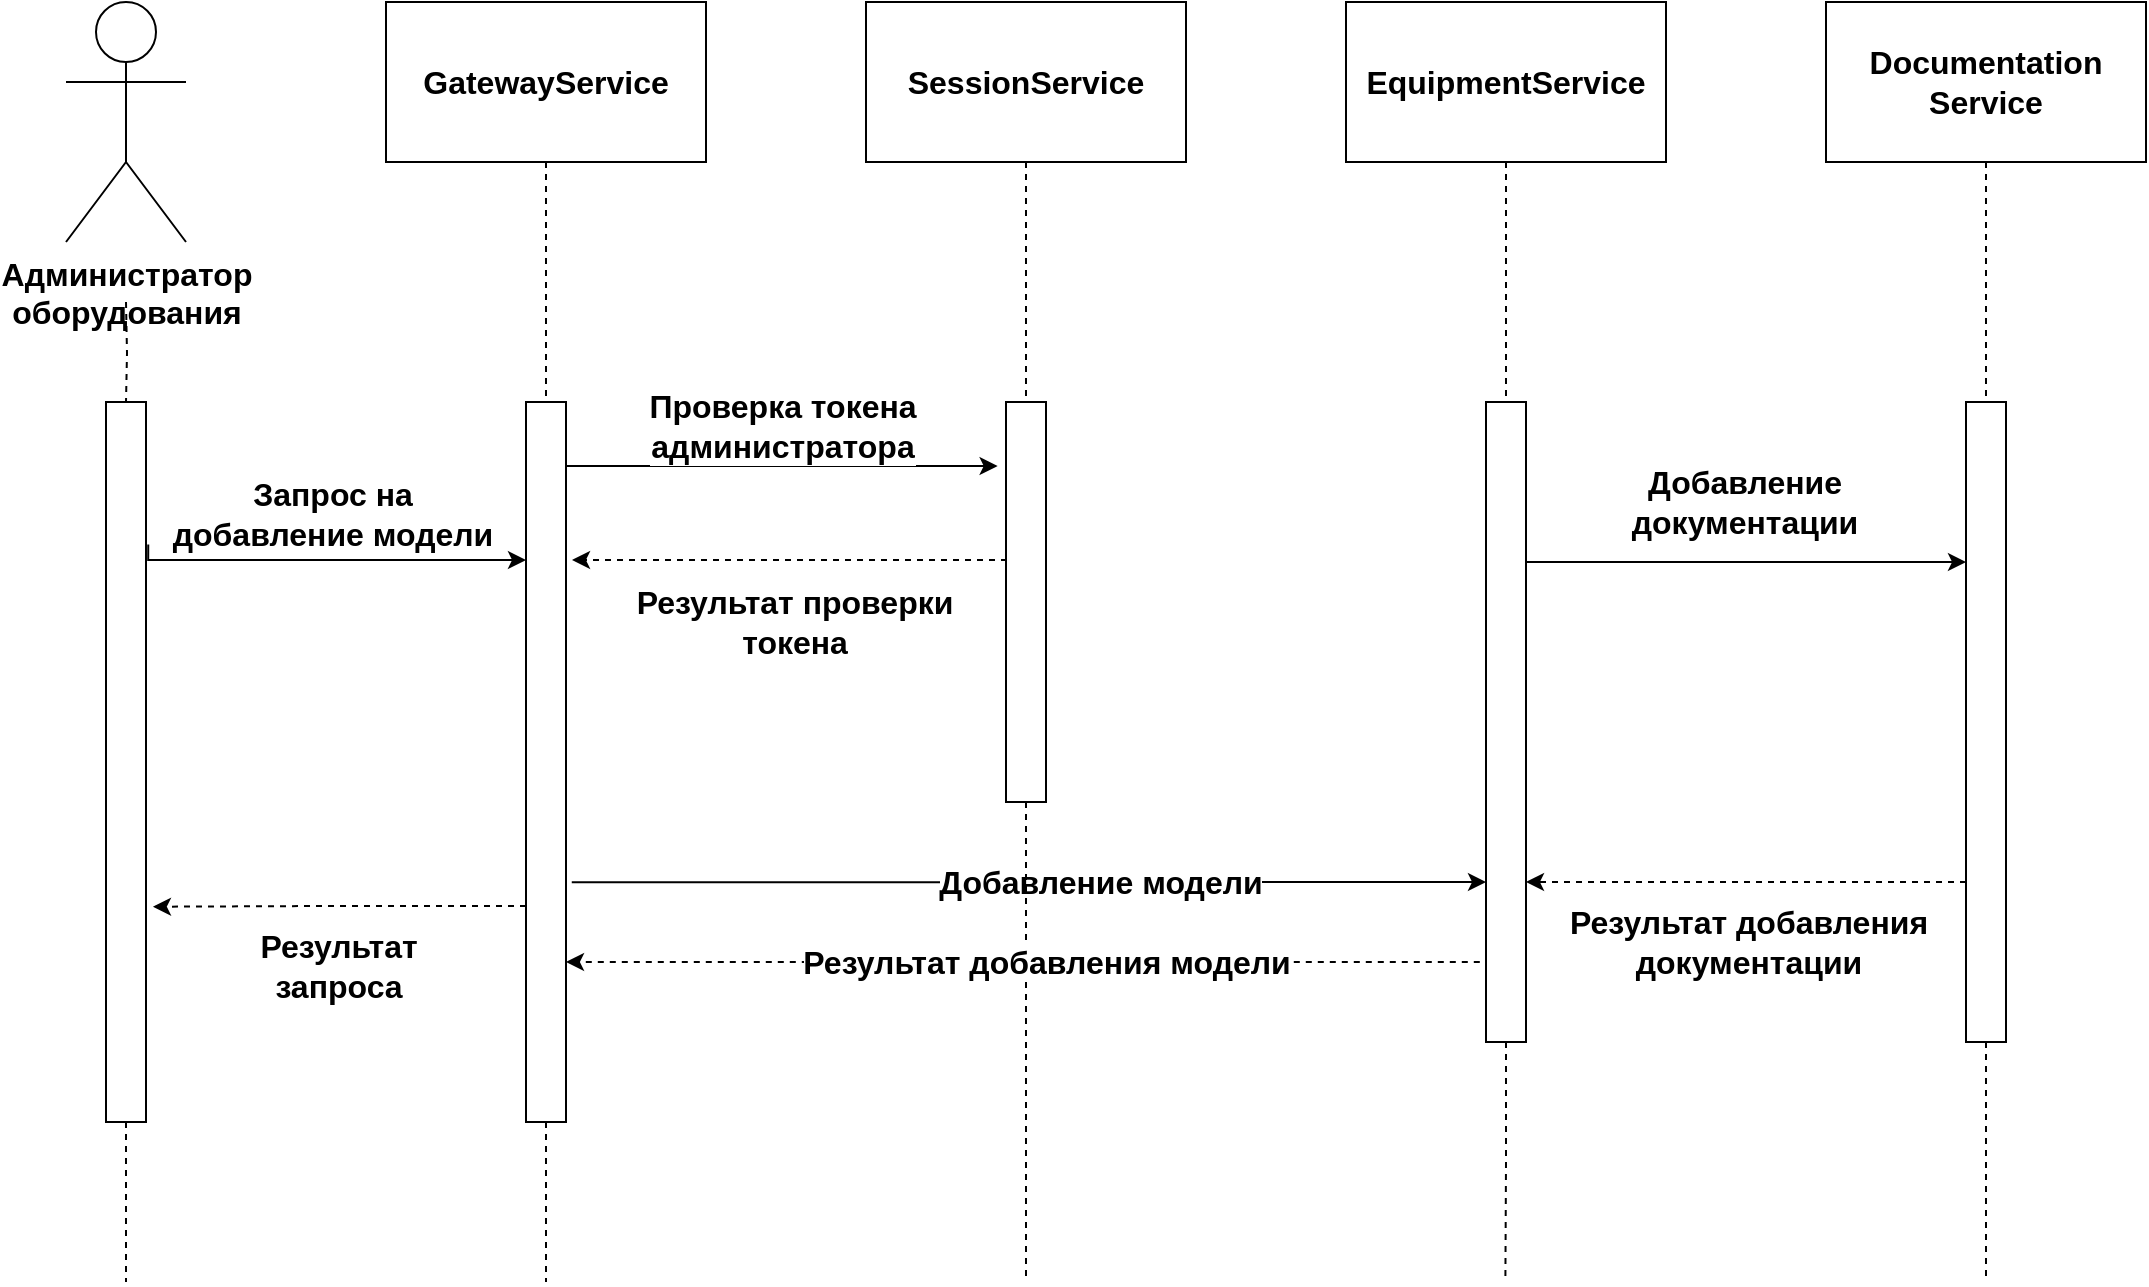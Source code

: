 <mxfile version="14.7.0" type="device"><diagram id="VfQGJRGdH-Gb0cFb9sZS" name="Page-1"><mxGraphModel dx="2073" dy="908" grid="1" gridSize="10" guides="1" tooltips="1" connect="1" arrows="1" fold="1" page="0" pageScale="1" pageWidth="827" pageHeight="1169" math="0" shadow="0"><root><mxCell id="0"/><mxCell id="1" parent="0"/><mxCell id="vokMFm_lmz6Mb-BacAYv-11" style="edgeStyle=orthogonalEdgeStyle;rounded=0;orthogonalLoop=1;jettySize=auto;html=1;endArrow=none;endFill=0;dashed=1;fontSize=16;fontStyle=1" parent="1" target="vokMFm_lmz6Mb-BacAYv-2" edge="1"><mxGeometry relative="1" as="geometry"><mxPoint x="-90" y="310" as="sourcePoint"/></mxGeometry></mxCell><mxCell id="vokMFm_lmz6Mb-BacAYv-1" value="Администратор&lt;br&gt;оборудования" style="shape=umlActor;verticalLabelPosition=bottom;verticalAlign=top;html=1;outlineConnect=0;fontSize=16;fontStyle=1" parent="1" vertex="1"><mxGeometry x="-120" y="160" width="60" height="120" as="geometry"/></mxCell><mxCell id="vokMFm_lmz6Mb-BacAYv-13" style="edgeStyle=orthogonalEdgeStyle;rounded=0;orthogonalLoop=1;jettySize=auto;html=1;exitX=0.5;exitY=1;exitDx=0;exitDy=0;dashed=1;endArrow=none;endFill=0;fontSize=16;fontStyle=1" parent="1" source="vokMFm_lmz6Mb-BacAYv-2" edge="1"><mxGeometry relative="1" as="geometry"><mxPoint x="-90" y="800" as="targetPoint"/></mxGeometry></mxCell><mxCell id="vokMFm_lmz6Mb-BacAYv-14" value="Запрос на&lt;br&gt;добавление модели" style="edgeStyle=orthogonalEdgeStyle;rounded=0;orthogonalLoop=1;jettySize=auto;html=1;exitX=1.056;exitY=0.198;exitDx=0;exitDy=0;endArrow=classic;endFill=1;fontSize=16;fontStyle=1;exitPerimeter=0;" parent="1" source="vokMFm_lmz6Mb-BacAYv-2" edge="1"><mxGeometry x="0.019" y="-22" relative="1" as="geometry"><mxPoint x="110" y="439" as="targetPoint"/><mxPoint y="-45" as="offset"/><Array as="points"><mxPoint x="-79" y="439"/></Array></mxGeometry></mxCell><mxCell id="vokMFm_lmz6Mb-BacAYv-2" value="" style="rounded=0;whiteSpace=wrap;html=1;fontSize=16;fontStyle=1" parent="1" vertex="1"><mxGeometry x="-100" y="360" width="20" height="360" as="geometry"/></mxCell><mxCell id="vokMFm_lmz6Mb-BacAYv-21" style="edgeStyle=orthogonalEdgeStyle;rounded=0;orthogonalLoop=1;jettySize=auto;html=1;exitX=0.5;exitY=1;exitDx=0;exitDy=0;dashed=1;endArrow=none;endFill=0;fontSize=16;fontStyle=1" parent="1" source="vokMFm_lmz6Mb-BacAYv-3" target="vokMFm_lmz6Mb-BacAYv-7" edge="1"><mxGeometry relative="1" as="geometry"/></mxCell><mxCell id="vokMFm_lmz6Mb-BacAYv-3" value="GatewayService" style="rounded=0;whiteSpace=wrap;html=1;fontSize=16;fontStyle=1" parent="1" vertex="1"><mxGeometry x="40" y="160" width="160" height="80" as="geometry"/></mxCell><mxCell id="vokMFm_lmz6Mb-BacAYv-22" style="edgeStyle=orthogonalEdgeStyle;rounded=0;orthogonalLoop=1;jettySize=auto;html=1;exitX=0.5;exitY=1;exitDx=0;exitDy=0;dashed=1;endArrow=none;endFill=0;fontSize=16;fontStyle=1" parent="1" source="vokMFm_lmz6Mb-BacAYv-4" target="vokMFm_lmz6Mb-BacAYv-8" edge="1"><mxGeometry relative="1" as="geometry"/></mxCell><mxCell id="vokMFm_lmz6Mb-BacAYv-4" value="SessionService" style="rounded=0;whiteSpace=wrap;html=1;fontSize=16;fontStyle=1" parent="1" vertex="1"><mxGeometry x="280" y="160" width="160" height="80" as="geometry"/></mxCell><mxCell id="vokMFm_lmz6Mb-BacAYv-23" style="edgeStyle=orthogonalEdgeStyle;rounded=0;orthogonalLoop=1;jettySize=auto;html=1;exitX=0.5;exitY=1;exitDx=0;exitDy=0;dashed=1;endArrow=none;endFill=0;fontSize=16;fontStyle=1" parent="1" source="vokMFm_lmz6Mb-BacAYv-5" target="vokMFm_lmz6Mb-BacAYv-9" edge="1"><mxGeometry relative="1" as="geometry"/></mxCell><mxCell id="vokMFm_lmz6Mb-BacAYv-5" value="EquipmentService" style="rounded=0;whiteSpace=wrap;html=1;fontSize=16;fontStyle=1" parent="1" vertex="1"><mxGeometry x="520" y="160" width="160" height="80" as="geometry"/></mxCell><mxCell id="vokMFm_lmz6Mb-BacAYv-15" value="Проверка токена&lt;br&gt;администратора" style="edgeStyle=orthogonalEdgeStyle;rounded=0;orthogonalLoop=1;jettySize=auto;html=1;endArrow=classic;endFill=1;fontSize=16;fontStyle=1;entryX=-0.209;entryY=0.16;entryDx=0;entryDy=0;entryPerimeter=0;" parent="1" target="vokMFm_lmz6Mb-BacAYv-8" edge="1"><mxGeometry y="20" relative="1" as="geometry"><mxPoint x="130" y="390" as="sourcePoint"/><mxPoint x="390" y="390" as="targetPoint"/><mxPoint x="1" as="offset"/><Array as="points"><mxPoint x="130" y="392"/></Array></mxGeometry></mxCell><mxCell id="vokMFm_lmz6Mb-BacAYv-18" value="Добавление модели" style="edgeStyle=orthogonalEdgeStyle;rounded=0;orthogonalLoop=1;jettySize=auto;html=1;entryX=0;entryY=0.75;entryDx=0;entryDy=0;endArrow=classic;endFill=1;fontSize=16;fontStyle=1;exitX=1.144;exitY=0.667;exitDx=0;exitDy=0;exitPerimeter=0;" parent="1" source="vokMFm_lmz6Mb-BacAYv-7" target="vokMFm_lmz6Mb-BacAYv-9" edge="1"><mxGeometry x="0.154" relative="1" as="geometry"><Array as="points"/><mxPoint as="offset"/></mxGeometry></mxCell><mxCell id="vokMFm_lmz6Mb-BacAYv-28" style="edgeStyle=orthogonalEdgeStyle;rounded=0;orthogonalLoop=1;jettySize=auto;html=1;exitX=0.5;exitY=1;exitDx=0;exitDy=0;dashed=1;fontSize=16;endArrow=none;endFill=0;" parent="1" source="vokMFm_lmz6Mb-BacAYv-7" edge="1"><mxGeometry relative="1" as="geometry"><mxPoint x="120" y="800" as="targetPoint"/></mxGeometry></mxCell><mxCell id="vokMFm_lmz6Mb-BacAYv-33" value="&lt;b&gt;Результат &lt;br&gt;запроса&lt;/b&gt;" style="edgeStyle=orthogonalEdgeStyle;rounded=0;orthogonalLoop=1;jettySize=auto;html=1;entryX=1.174;entryY=0.701;entryDx=0;entryDy=0;dashed=1;fontSize=16;endArrow=classic;endFill=1;entryPerimeter=0;" parent="1" source="vokMFm_lmz6Mb-BacAYv-7" target="vokMFm_lmz6Mb-BacAYv-2" edge="1"><mxGeometry x="0.009" y="30" relative="1" as="geometry"><mxPoint as="offset"/><Array as="points"><mxPoint x="10" y="612"/><mxPoint x="10" y="612"/></Array></mxGeometry></mxCell><mxCell id="vokMFm_lmz6Mb-BacAYv-7" value="" style="rounded=0;whiteSpace=wrap;html=1;fontSize=16;fontStyle=1" parent="1" vertex="1"><mxGeometry x="110" y="360" width="20" height="360" as="geometry"/></mxCell><mxCell id="vokMFm_lmz6Mb-BacAYv-16" value="Результат проверки&lt;br&gt;токена" style="edgeStyle=orthogonalEdgeStyle;rounded=0;orthogonalLoop=1;jettySize=auto;html=1;endArrow=classic;endFill=1;dashed=1;fontSize=16;fontStyle=1;exitX=0.026;exitY=0.425;exitDx=0;exitDy=0;exitPerimeter=0;" parent="1" source="vokMFm_lmz6Mb-BacAYv-8" edge="1"><mxGeometry x="0.008" y="31" relative="1" as="geometry"><mxPoint x="389" y="439" as="sourcePoint"/><mxPoint x="133" y="439" as="targetPoint"/><mxPoint as="offset"/><Array as="points"><mxPoint x="351" y="439"/></Array></mxGeometry></mxCell><mxCell id="vokMFm_lmz6Mb-BacAYv-27" style="edgeStyle=orthogonalEdgeStyle;rounded=0;orthogonalLoop=1;jettySize=auto;html=1;exitX=0.5;exitY=1;exitDx=0;exitDy=0;dashed=1;fontSize=16;endArrow=none;endFill=0;" parent="1" source="vokMFm_lmz6Mb-BacAYv-8" edge="1"><mxGeometry relative="1" as="geometry"><mxPoint x="360" y="800" as="targetPoint"/></mxGeometry></mxCell><mxCell id="vokMFm_lmz6Mb-BacAYv-8" value="" style="rounded=0;whiteSpace=wrap;html=1;fontSize=16;fontStyle=1" parent="1" vertex="1"><mxGeometry x="350" y="360" width="20" height="200" as="geometry"/></mxCell><mxCell id="vokMFm_lmz6Mb-BacAYv-20" value="Результат добавления модели" style="edgeStyle=orthogonalEdgeStyle;rounded=0;orthogonalLoop=1;jettySize=auto;html=1;endArrow=classic;endFill=1;dashed=1;fontSize=16;fontStyle=1;exitX=0.085;exitY=0.935;exitDx=0;exitDy=0;exitPerimeter=0;" parent="1" source="vokMFm_lmz6Mb-BacAYv-9" edge="1"><mxGeometry relative="1" as="geometry"><mxPoint x="668" y="629" as="sourcePoint"/><mxPoint x="130" y="640" as="targetPoint"/><Array as="points"><mxPoint x="592" y="640"/></Array></mxGeometry></mxCell><mxCell id="vokMFm_lmz6Mb-BacAYv-29" style="edgeStyle=orthogonalEdgeStyle;rounded=0;orthogonalLoop=1;jettySize=auto;html=1;exitX=0.5;exitY=1;exitDx=0;exitDy=0;dashed=1;fontSize=16;endArrow=none;endFill=0;" parent="1" source="vokMFm_lmz6Mb-BacAYv-9" edge="1"><mxGeometry relative="1" as="geometry"><mxPoint x="599.69" y="800" as="targetPoint"/></mxGeometry></mxCell><mxCell id="ypCXocu94dWznDuf9-9d-2" value="&lt;font style=&quot;font-size: 16px&quot;&gt;&lt;b&gt;Добавление&lt;br&gt;документации&lt;/b&gt;&lt;/font&gt;" style="edgeStyle=orthogonalEdgeStyle;rounded=0;orthogonalLoop=1;jettySize=auto;html=1;exitX=1;exitY=0.25;exitDx=0;exitDy=0;entryX=0;entryY=0.25;entryDx=0;entryDy=0;endArrow=classic;endFill=1;" edge="1" parent="1" source="vokMFm_lmz6Mb-BacAYv-9" target="TwQe-KRFmGKqIJDhKslo-3"><mxGeometry y="30" relative="1" as="geometry"><mxPoint x="-1" as="offset"/></mxGeometry></mxCell><mxCell id="vokMFm_lmz6Mb-BacAYv-9" value="" style="rounded=0;whiteSpace=wrap;html=1;fontSize=16;fontStyle=1" parent="1" vertex="1"><mxGeometry x="590" y="360" width="20" height="320" as="geometry"/></mxCell><mxCell id="TwQe-KRFmGKqIJDhKslo-4" style="edgeStyle=orthogonalEdgeStyle;rounded=0;orthogonalLoop=1;jettySize=auto;html=1;exitX=0.5;exitY=1;exitDx=0;exitDy=0;endArrow=none;endFill=0;dashed=1;" parent="1" source="TwQe-KRFmGKqIJDhKslo-2" target="TwQe-KRFmGKqIJDhKslo-3" edge="1"><mxGeometry relative="1" as="geometry"/></mxCell><mxCell id="TwQe-KRFmGKqIJDhKslo-2" value="Documentation&lt;br&gt;Service" style="rounded=0;whiteSpace=wrap;html=1;fontSize=16;fontStyle=1" parent="1" vertex="1"><mxGeometry x="760" y="160" width="160" height="80" as="geometry"/></mxCell><mxCell id="TwQe-KRFmGKqIJDhKslo-5" style="edgeStyle=orthogonalEdgeStyle;rounded=0;orthogonalLoop=1;jettySize=auto;html=1;exitX=0.5;exitY=1;exitDx=0;exitDy=0;dashed=1;endArrow=none;endFill=0;" parent="1" source="TwQe-KRFmGKqIJDhKslo-3" edge="1"><mxGeometry relative="1" as="geometry"><mxPoint x="840" y="800" as="targetPoint"/></mxGeometry></mxCell><mxCell id="ypCXocu94dWznDuf9-9d-3" value="&lt;font style=&quot;font-size: 16px&quot;&gt;&lt;b&gt;Результат добавления&lt;br&gt;документации&lt;/b&gt;&lt;/font&gt;" style="edgeStyle=orthogonalEdgeStyle;rounded=0;orthogonalLoop=1;jettySize=auto;html=1;exitX=0;exitY=0.75;exitDx=0;exitDy=0;entryX=1;entryY=0.75;entryDx=0;entryDy=0;dashed=1;endArrow=classic;endFill=1;" edge="1" parent="1" source="TwQe-KRFmGKqIJDhKslo-3" target="vokMFm_lmz6Mb-BacAYv-9"><mxGeometry y="30" relative="1" as="geometry"><mxPoint x="1" as="offset"/></mxGeometry></mxCell><mxCell id="TwQe-KRFmGKqIJDhKslo-3" value="" style="rounded=0;whiteSpace=wrap;html=1;fontSize=16;fontStyle=1" parent="1" vertex="1"><mxGeometry x="830" y="360" width="20" height="320" as="geometry"/></mxCell></root></mxGraphModel></diagram></mxfile>